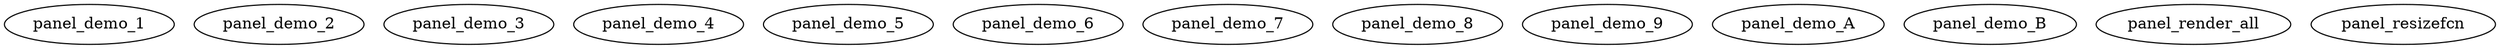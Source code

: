 /* Created by mdot for Matlab */
digraph m2html {

  panel_demo_1 [URL="panel_demo_1.html"];
  panel_demo_2 [URL="panel_demo_2.html"];
  panel_demo_3 [URL="panel_demo_3.html"];
  panel_demo_4 [URL="panel_demo_4.html"];
  panel_demo_5 [URL="panel_demo_5.html"];
  panel_demo_6 [URL="panel_demo_6.html"];
  panel_demo_7 [URL="panel_demo_7.html"];
  panel_demo_8 [URL="panel_demo_8.html"];
  panel_demo_9 [URL="panel_demo_9.html"];
  panel_demo_A [URL="panel_demo_A.html"];
  panel_demo_B [URL="panel_demo_B.html"];
  panel_render_all [URL="panel_render_all.html"];
  panel_resizefcn [URL="panel_resizefcn.html"];
}